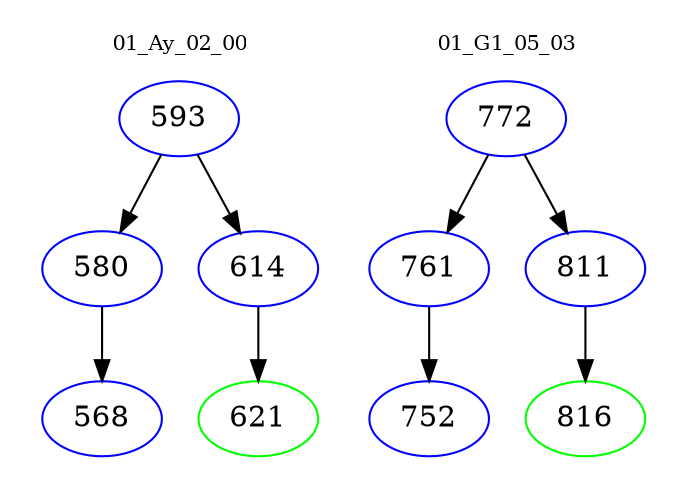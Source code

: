 digraph{
subgraph cluster_0 {
color = white
label = "01_Ay_02_00";
fontsize=10;
T0_593 [label="593", color="blue"]
T0_593 -> T0_580 [color="black"]
T0_580 [label="580", color="blue"]
T0_580 -> T0_568 [color="black"]
T0_568 [label="568", color="blue"]
T0_593 -> T0_614 [color="black"]
T0_614 [label="614", color="blue"]
T0_614 -> T0_621 [color="black"]
T0_621 [label="621", color="green"]
}
subgraph cluster_1 {
color = white
label = "01_G1_05_03";
fontsize=10;
T1_772 [label="772", color="blue"]
T1_772 -> T1_761 [color="black"]
T1_761 [label="761", color="blue"]
T1_761 -> T1_752 [color="black"]
T1_752 [label="752", color="blue"]
T1_772 -> T1_811 [color="black"]
T1_811 [label="811", color="blue"]
T1_811 -> T1_816 [color="black"]
T1_816 [label="816", color="green"]
}
}
